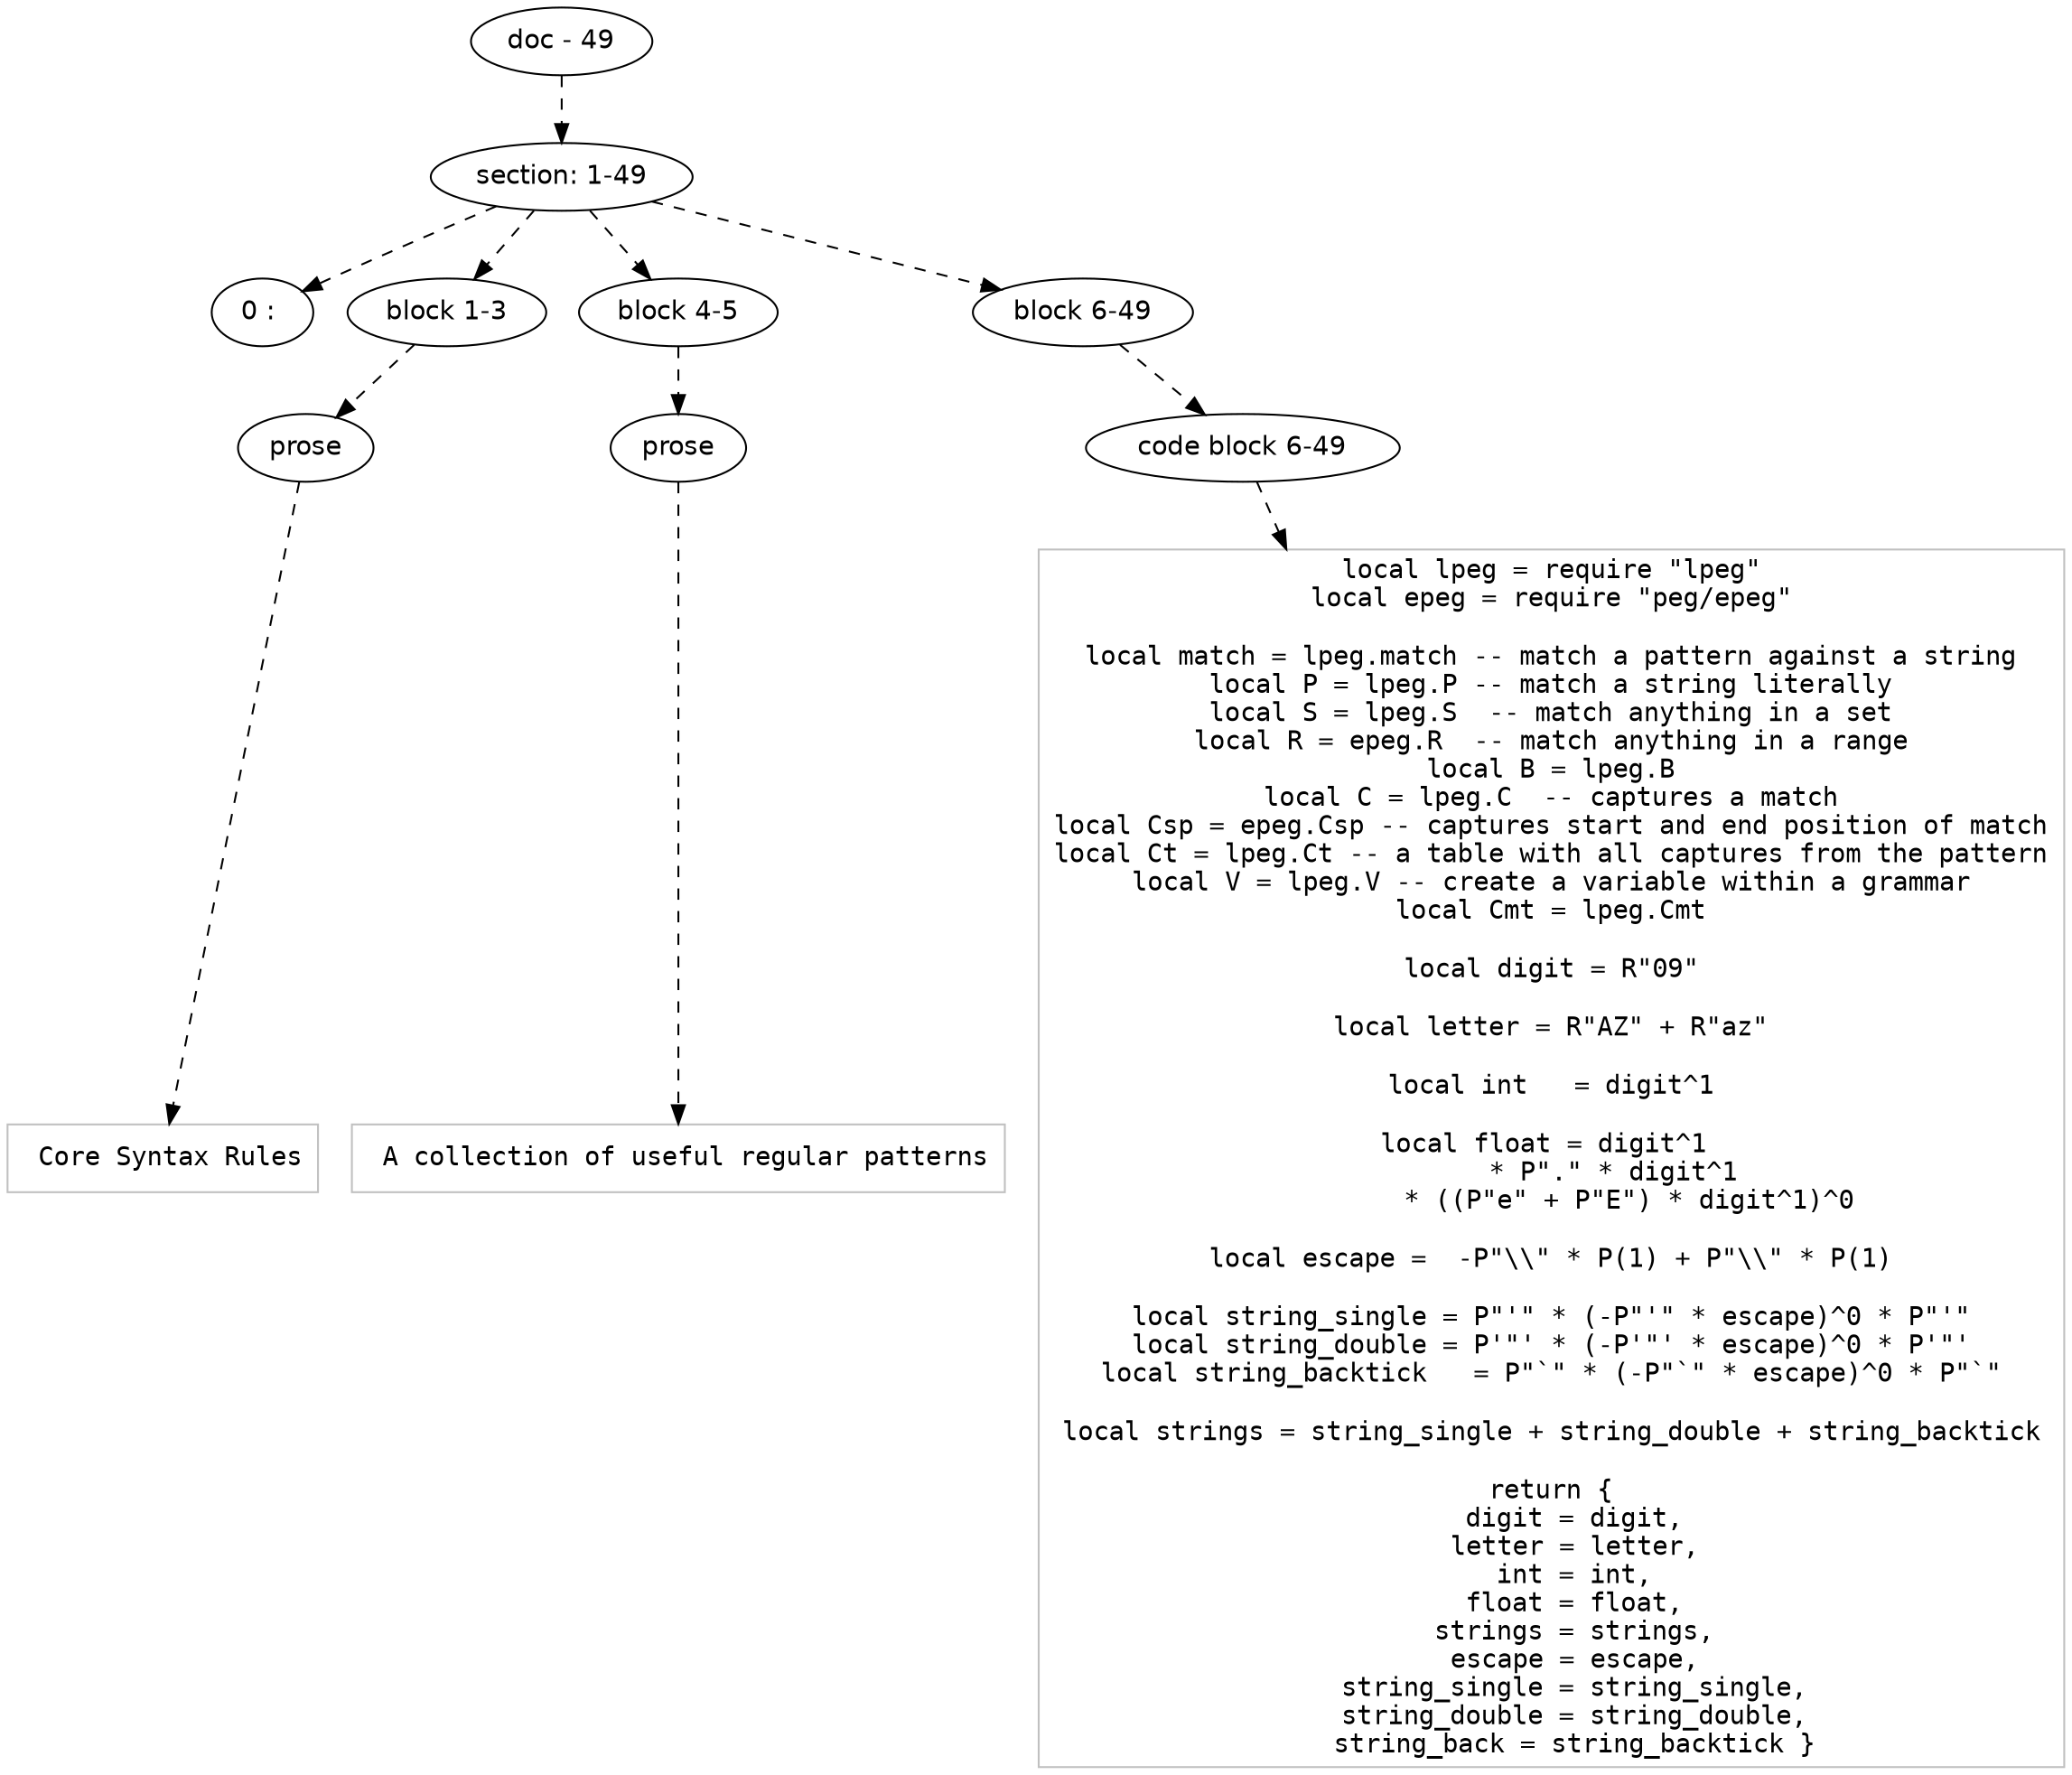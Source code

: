 digraph hierarchy {

node [fontname=Helvetica]
edge [style=dashed]

doc_0 [label="doc - 49"]


doc_0 -> { section_1}
{rank=same; section_1}

section_1 [label="section: 1-49"]


section_1 -> { header_2 block_3 block_4 block_5}
{rank=same; header_2 block_3 block_4 block_5}

header_2 [label="0 : "]

block_3 [label="block 1-3"]

block_4 [label="block 4-5"]

block_5 [label="block 6-49"]


block_3 -> { prose_6}
{rank=same; prose_6}

prose_6 [label="prose"]


prose_6 -> leaf_7
leaf_7  [color=Gray,shape=rectangle,fontname=Inconsolata,label=" Core Syntax Rules
"]
block_4 -> { prose_8}
{rank=same; prose_8}

prose_8 [label="prose"]


prose_8 -> leaf_9
leaf_9  [color=Gray,shape=rectangle,fontname=Inconsolata,label=" A collection of useful regular patterns
"]
block_5 -> { codeblock_10}
{rank=same; codeblock_10}

codeblock_10 [label="code block 6-49"]


codeblock_10 -> leaf_11
leaf_11  [color=Gray,shape=rectangle,fontname=Inconsolata,label="local lpeg = require \"lpeg\"
local epeg = require \"peg/epeg\"

local match = lpeg.match -- match a pattern against a string
local P = lpeg.P -- match a string literally
local S = lpeg.S  -- match anything in a set
local R = epeg.R  -- match anything in a range
local B = lpeg.B
local C = lpeg.C  -- captures a match
local Csp = epeg.Csp -- captures start and end position of match
local Ct = lpeg.Ct -- a table with all captures from the pattern
local V = lpeg.V -- create a variable within a grammar
local Cmt = lpeg.Cmt

local digit = R\"09\"

local letter = R\"AZ\" + R\"az\"

local int   = digit^1

local float = digit^1 
         * P\".\" * digit^1 
          * ((P\"e\" + P\"E\") * digit^1)^0

local escape =  -P\"\\\\\" * P(1) + P\"\\\\\" * P(1)

local string_single = P\"'\" * (-P\"'\" * escape)^0 * P\"'\"
local string_double = P'\"' * (-P'\"' * escape)^0 * P'\"'
local string_backtick   = P\"`\" * (-P\"`\" * escape)^0 * P\"`\"

local strings = string_single + string_double + string_backtick

return {
   digit = digit,
   letter = letter,
   int = int,
   float = float,
   strings = strings,
   escape = escape,
   string_single = string_single,
   string_double = string_double,
   string_back = string_backtick }"]

}
